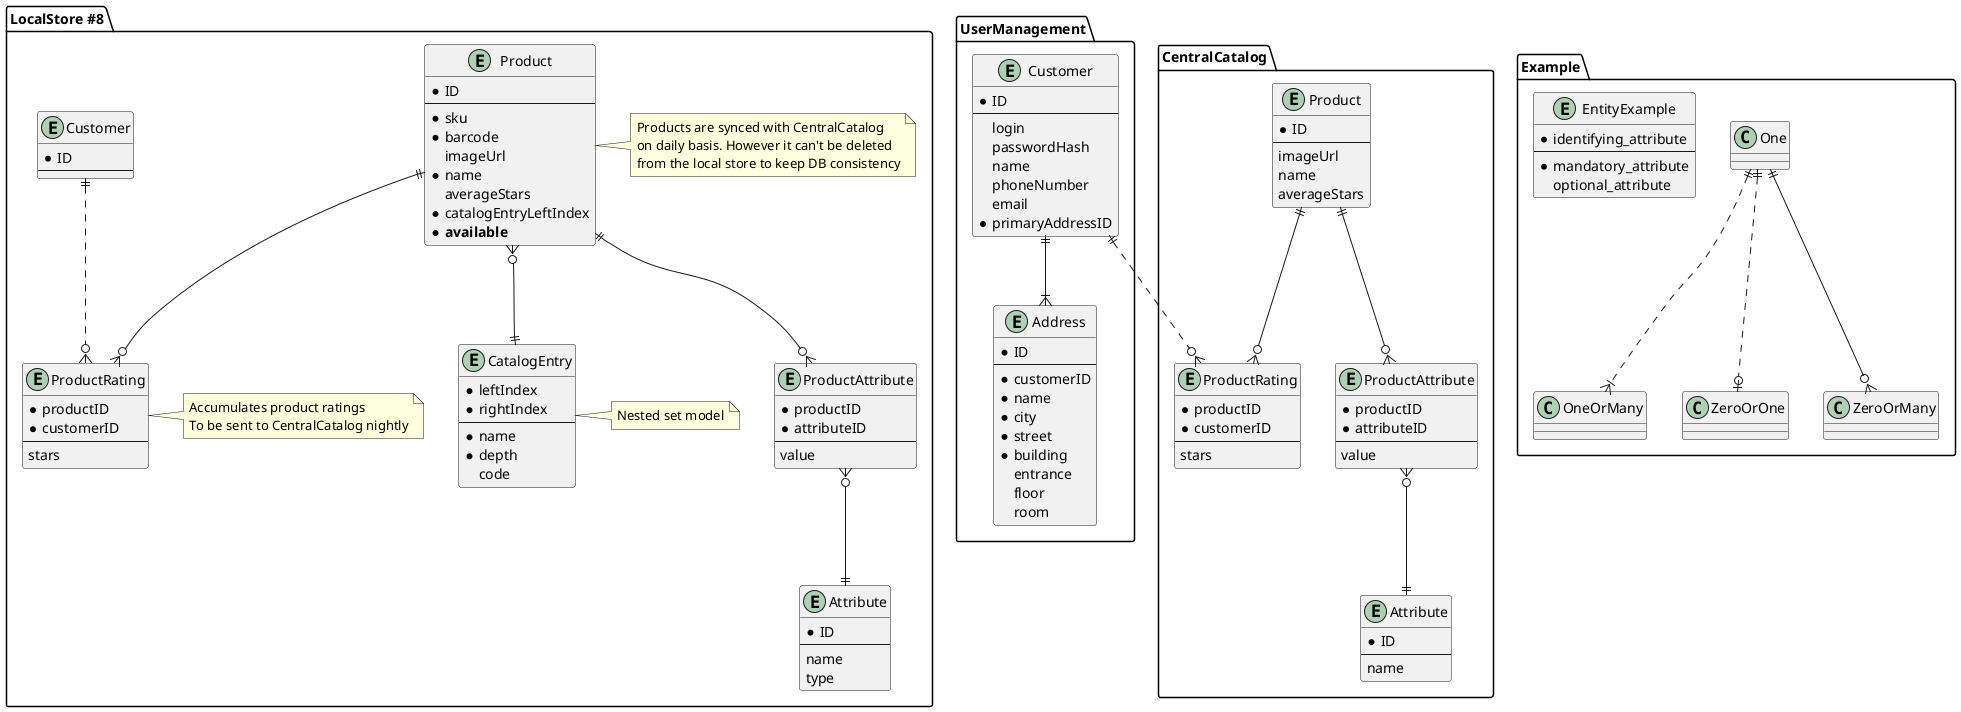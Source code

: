 @startuml

package UserManagement {
    entity Customer {
        * ID
        --
        login
        passwordHash
        name
        phoneNumber
        email
        * primaryAddressID
    }

    entity Address {
        * ID
        --
        * customerID
        * name
        * city
        * street
        * building
        entrance
        floor
        room
    }
}

package CentralCatalog {
    entity Product {
        * ID
        --
        imageUrl
        name
        averageStars
    }

    entity ProductRating {
        * productID
        * customerID
        --
        stars
    }

    entity Attribute {
        * ID
        --
        name
    }

    entity ProductAttribute {
        * productID
        * attributeID
        --
        value
    }
}

package "LocalStore #8" {
    entity "Product" as LocalProduct {
        * ID
        --
        * sku
        * barcode
        imageUrl
        * name
        averageStars
        * catalogEntryLeftIndex
        * **available**
    }

    note right of LocalProduct {
        Products are synced with CentralCatalog
        on daily basis. However it can't be deleted
        from the local store to keep DB consistency
    }

    entity "Customer" as LocalCustomer {
        * ID
        --
    }

    entity "ProductRating" as LocalProductRating {
        * productID
        * customerID
        --
        stars
    }

    note right of LocalProductRating {
        Accumulates product ratings
        To be sent to CentralCatalog nightly
    }

    entity "Attribute" as LocalAttribute {
        * ID
        --
        name
        type
    }

    entity "ProductAttribute" as LocalProductAttribute {
        * productID
        * attributeID
        --
        value
    }

    entity "CatalogEntry" as LocalCatalogEntry {
        * leftIndex
        * rightIndex
        --
        * name
        * depth
        code
    }

    note right of LocalCatalogEntry  {
        Nested set model
    }
}

Product ||--o{ ProductRating
Product ||--o{ ProductAttribute
ProductAttribute }o--|| Attribute
Customer ||..o{ ProductRating
Customer ||--|{ Address

LocalProduct ||--o{ LocalProductRating
LocalProduct ||--o{ LocalProductAttribute
LocalProductAttribute }o--|| LocalAttribute
LocalCustomer ||..o{ LocalProductRating
LocalProduct }o--|| LocalCatalogEntry

package Example {
    One ||..|{ OneOrMany
    One ||..o| ZeroOrOne
    One ||--o{ ZeroOrMany

    entity EntityExample {
        * identifying_attribute
        --
        * mandatory_attribute
        optional_attribute
    }
}
@enduml